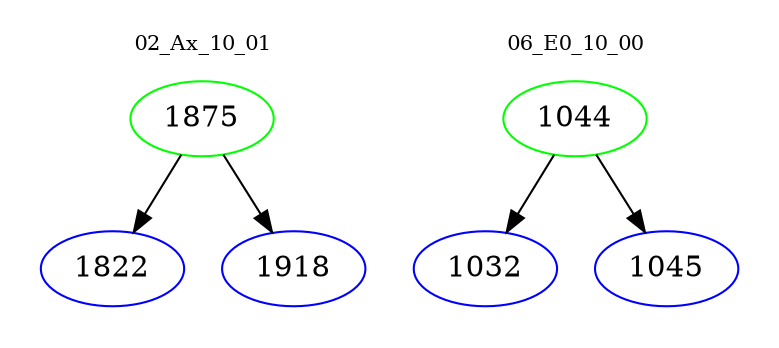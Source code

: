 digraph{
subgraph cluster_0 {
color = white
label = "02_Ax_10_01";
fontsize=10;
T0_1875 [label="1875", color="green"]
T0_1875 -> T0_1822 [color="black"]
T0_1822 [label="1822", color="blue"]
T0_1875 -> T0_1918 [color="black"]
T0_1918 [label="1918", color="blue"]
}
subgraph cluster_1 {
color = white
label = "06_E0_10_00";
fontsize=10;
T1_1044 [label="1044", color="green"]
T1_1044 -> T1_1032 [color="black"]
T1_1032 [label="1032", color="blue"]
T1_1044 -> T1_1045 [color="black"]
T1_1045 [label="1045", color="blue"]
}
}
